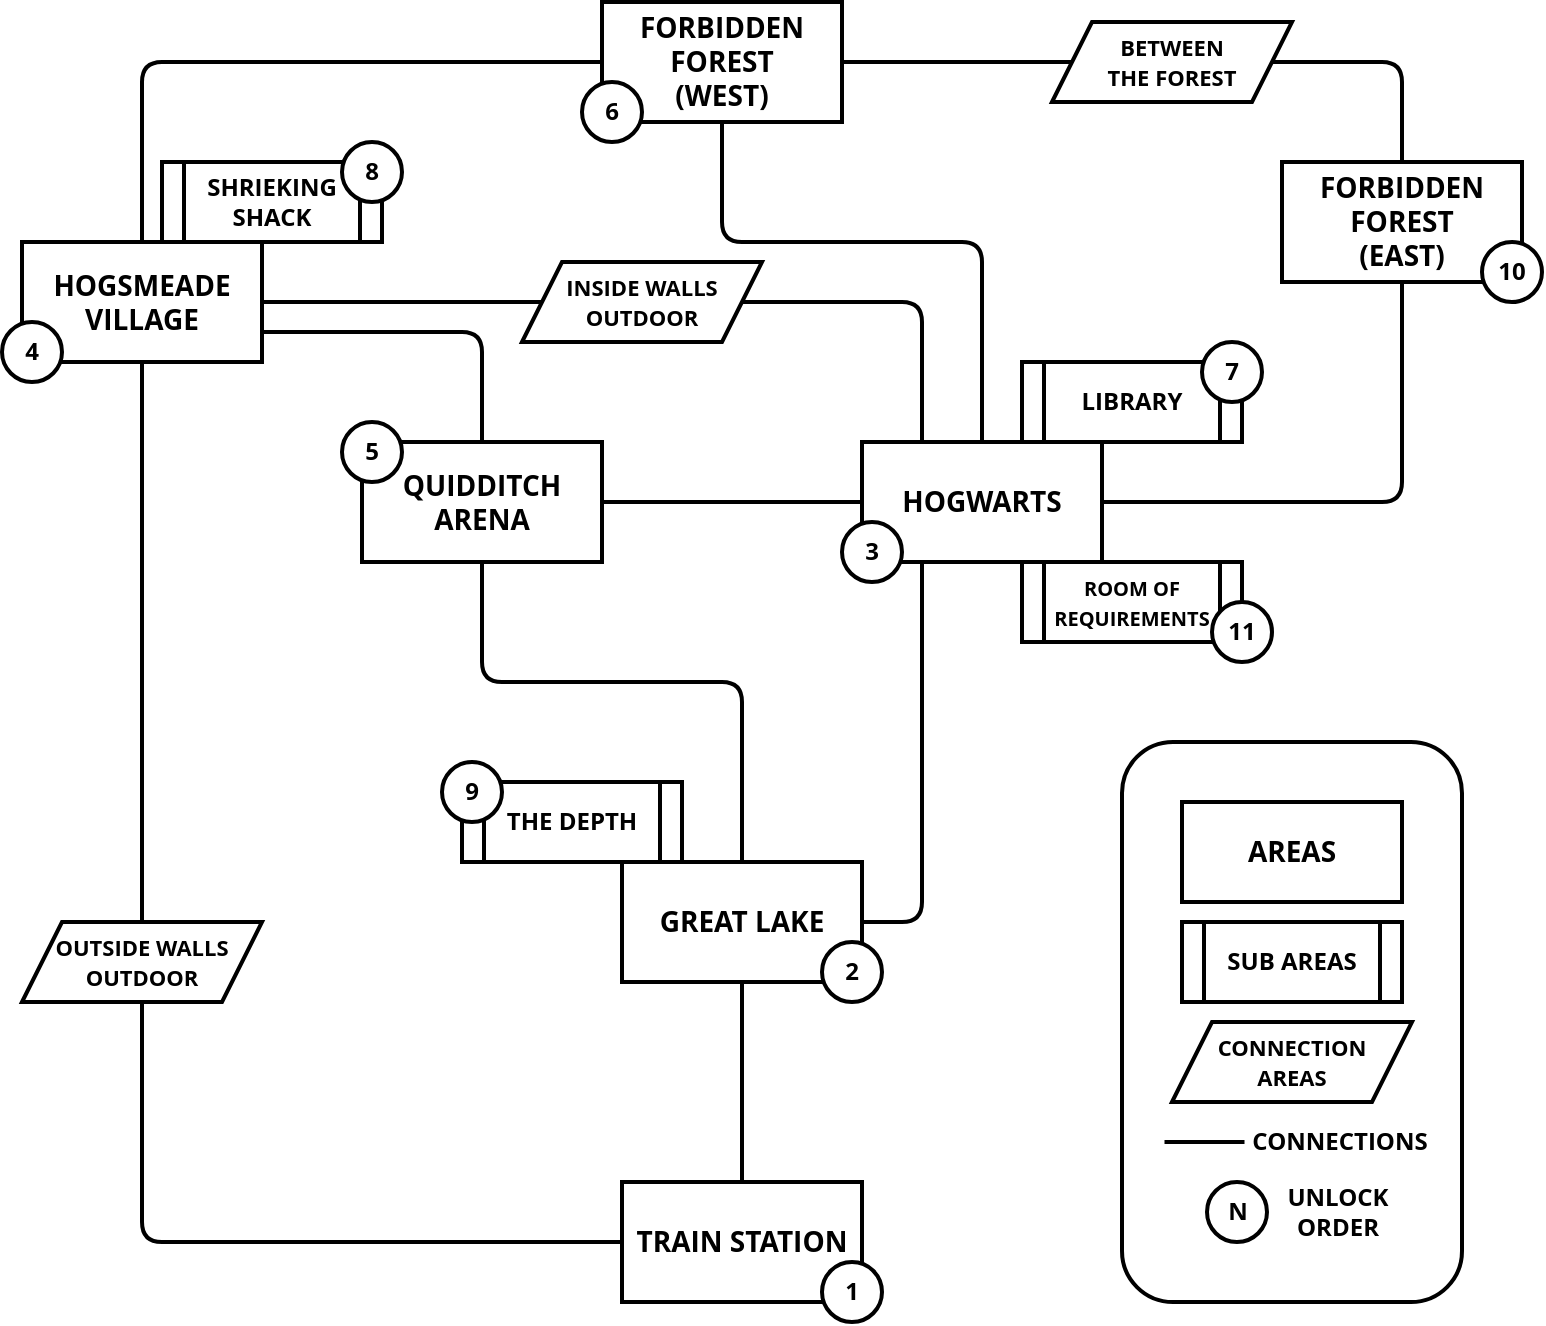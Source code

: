 <mxfile version="13.10.4" type="device"><diagram id="vmFiLR2tzSe_URY8wJVy" name="Page-1"><mxGraphModel dx="868" dy="482" grid="1" gridSize="10" guides="1" tooltips="1" connect="1" arrows="1" fold="1" page="1" pageScale="1" pageWidth="1100" pageHeight="1700" math="0" shadow="0"><root><mxCell id="0"/><mxCell id="1" parent="0"/><mxCell id="sUkf6hoAapQurxpxv1Zx-15" value="&lt;b&gt;&lt;font face=&quot;Open Sans&quot; style=&quot;font-size: 14px&quot;&gt;HOGWARTS&lt;/font&gt;&lt;/b&gt;" style="rounded=0;whiteSpace=wrap;html=1;strokeWidth=2;" parent="1" vertex="1"><mxGeometry x="490" y="360" width="120" height="60" as="geometry"/></mxCell><mxCell id="sUkf6hoAapQurxpxv1Zx-20" value="&lt;font face=&quot;OPEN SANS&quot;&gt;&lt;b&gt;LIBRARY&lt;/b&gt;&lt;/font&gt;" style="shape=process;whiteSpace=wrap;html=1;backgroundOutline=1;strokeWidth=2;" parent="1" vertex="1"><mxGeometry x="570" y="320" width="110" height="40" as="geometry"/></mxCell><mxCell id="sUkf6hoAapQurxpxv1Zx-21" value="&lt;font style=&quot;font-size: 10px&quot; face=&quot;Open Sans&quot;&gt;&lt;b style=&quot;line-height: 60%&quot;&gt;ROOM OF REQUIREMENTS&lt;/b&gt;&lt;/font&gt;" style="shape=process;whiteSpace=wrap;html=1;backgroundOutline=1;strokeWidth=2;" parent="1" vertex="1"><mxGeometry x="570" y="420" width="110" height="40" as="geometry"/></mxCell><mxCell id="sUkf6hoAapQurxpxv1Zx-26" value="&lt;b&gt;&lt;font face=&quot;OPEN SANS&quot;&gt;THE DEPTH&lt;/font&gt;&lt;/b&gt;" style="shape=process;whiteSpace=wrap;html=1;backgroundOutline=1;fillColor=#ffffff;strokeWidth=2;" parent="1" vertex="1"><mxGeometry x="290" y="530" width="110" height="40" as="geometry"/></mxCell><mxCell id="sUkf6hoAapQurxpxv1Zx-29" value="&lt;font face=&quot;OPEN SANS&quot; style=&quot;font-size: 14px&quot;&gt;&lt;b&gt;TRAIN STATION&lt;/b&gt;&lt;/font&gt;" style="rounded=0;whiteSpace=wrap;html=1;fillColor=#ffffff;strokeWidth=2;" parent="1" vertex="1"><mxGeometry x="370" y="730" width="120" height="60" as="geometry"/></mxCell><mxCell id="sUkf6hoAapQurxpxv1Zx-30" value="&lt;font style=&quot;font-size: 14px&quot; face=&quot;OPEN SANS&quot;&gt;&lt;b&gt;FORBIDDEN&lt;br&gt;FOREST&lt;br&gt;(WEST)&lt;/b&gt;&lt;/font&gt;" style="rounded=0;whiteSpace=wrap;html=1;fillColor=#ffffff;strokeWidth=2;" parent="1" vertex="1"><mxGeometry x="360" y="140" width="120" height="60" as="geometry"/></mxCell><mxCell id="sUkf6hoAapQurxpxv1Zx-31" value="&lt;b style=&quot;font-size: 14px&quot;&gt;&lt;font face=&quot;OPEN SANS&quot;&gt;FORBIDDEN&lt;br&gt;FOREST&lt;br&gt;(EAST)&lt;/font&gt;&lt;/b&gt;" style="rounded=0;whiteSpace=wrap;html=1;fillColor=#ffffff;strokeWidth=2;" parent="1" vertex="1"><mxGeometry x="700" y="220" width="120" height="60" as="geometry"/></mxCell><mxCell id="sUkf6hoAapQurxpxv1Zx-32" value="&lt;font face=&quot;Open Sans&quot; size=&quot;1&quot;&gt;&lt;b style=&quot;font-size: 14px&quot;&gt;HOGSMEADE VILLAGE&lt;/b&gt;&lt;/font&gt;" style="rounded=0;whiteSpace=wrap;html=1;fillColor=#ffffff;strokeWidth=2;" parent="1" vertex="1"><mxGeometry x="70" y="260" width="120" height="60" as="geometry"/></mxCell><mxCell id="sUkf6hoAapQurxpxv1Zx-33" value="&lt;b&gt;&lt;font face=&quot;open sans&quot;&gt;SHRIEKING&lt;br&gt;SHACK&lt;/font&gt;&lt;/b&gt;" style="shape=process;whiteSpace=wrap;html=1;backgroundOutline=1;fillColor=#ffffff;strokeWidth=2;" parent="1" vertex="1"><mxGeometry x="140" y="220" width="110" height="40" as="geometry"/></mxCell><mxCell id="sUkf6hoAapQurxpxv1Zx-35" value="&lt;b&gt;&lt;font style=&quot;font-size: 14px&quot; face=&quot;OPEN SANS&quot;&gt;GREAT LAKE&lt;/font&gt;&lt;/b&gt;" style="rounded=0;whiteSpace=wrap;html=1;fillColor=#ffffff;strokeWidth=2;" parent="1" vertex="1"><mxGeometry x="370" y="570" width="120" height="60" as="geometry"/></mxCell><mxCell id="sUkf6hoAapQurxpxv1Zx-37" value="" style="endArrow=none;html=1;exitX=0.5;exitY=0;exitDx=0;exitDy=0;entryX=0.5;entryY=1;entryDx=0;entryDy=0;strokeWidth=2;" parent="1" source="sUkf6hoAapQurxpxv1Zx-29" target="sUkf6hoAapQurxpxv1Zx-35" edge="1"><mxGeometry width="50" height="50" relative="1" as="geometry"><mxPoint x="460" y="510" as="sourcePoint"/><mxPoint x="510" y="460" as="targetPoint"/></mxGeometry></mxCell><mxCell id="sUkf6hoAapQurxpxv1Zx-38" value="" style="endArrow=none;html=1;exitX=1;exitY=0.5;exitDx=0;exitDy=0;entryX=0.25;entryY=1;entryDx=0;entryDy=0;strokeWidth=2;" parent="1" source="sUkf6hoAapQurxpxv1Zx-35" target="sUkf6hoAapQurxpxv1Zx-15" edge="1"><mxGeometry width="50" height="50" relative="1" as="geometry"><mxPoint x="460" y="510" as="sourcePoint"/><mxPoint x="510" y="460" as="targetPoint"/><Array as="points"><mxPoint x="520" y="600"/><mxPoint x="520" y="450"/></Array></mxGeometry></mxCell><mxCell id="sUkf6hoAapQurxpxv1Zx-39" value="" style="endArrow=none;html=1;entryX=0.5;entryY=1;entryDx=0;entryDy=0;exitX=0.5;exitY=0;exitDx=0;exitDy=0;strokeWidth=2;" parent="1" source="sUkf6hoAapQurxpxv1Zx-15" target="sUkf6hoAapQurxpxv1Zx-30" edge="1"><mxGeometry width="50" height="50" relative="1" as="geometry"><mxPoint x="460" y="380" as="sourcePoint"/><mxPoint x="510" y="330" as="targetPoint"/><Array as="points"><mxPoint x="550" y="260"/><mxPoint x="420" y="260"/></Array></mxGeometry></mxCell><mxCell id="sUkf6hoAapQurxpxv1Zx-40" value="" style="endArrow=none;html=1;exitX=1;exitY=0.5;exitDx=0;exitDy=0;entryX=0.5;entryY=1;entryDx=0;entryDy=0;strokeWidth=2;" parent="1" source="sUkf6hoAapQurxpxv1Zx-15" target="sUkf6hoAapQurxpxv1Zx-31" edge="1"><mxGeometry width="50" height="50" relative="1" as="geometry"><mxPoint x="460" y="380" as="sourcePoint"/><mxPoint x="510" y="330" as="targetPoint"/><Array as="points"><mxPoint x="760" y="390"/></Array></mxGeometry></mxCell><mxCell id="sUkf6hoAapQurxpxv1Zx-41" value="" style="endArrow=none;html=1;entryX=0.5;entryY=1;entryDx=0;entryDy=0;exitX=0;exitY=0.5;exitDx=0;exitDy=0;strokeWidth=2;" parent="1" source="sUkf6hoAapQurxpxv1Zx-29" target="sUkf6hoAapQurxpxv1Zx-32" edge="1"><mxGeometry width="50" height="50" relative="1" as="geometry"><mxPoint x="370" y="510" as="sourcePoint"/><mxPoint x="420" y="460" as="targetPoint"/><Array as="points"><mxPoint x="130" y="760"/></Array></mxGeometry></mxCell><mxCell id="sUkf6hoAapQurxpxv1Zx-43" value="" style="endArrow=none;html=1;exitX=0.5;exitY=0;exitDx=0;exitDy=0;entryX=0;entryY=0.5;entryDx=0;entryDy=0;strokeWidth=2;" parent="1" source="sUkf6hoAapQurxpxv1Zx-32" target="sUkf6hoAapQurxpxv1Zx-30" edge="1"><mxGeometry width="50" height="50" relative="1" as="geometry"><mxPoint x="370" y="340" as="sourcePoint"/><mxPoint x="420" y="290" as="targetPoint"/><Array as="points"><mxPoint x="130" y="170"/></Array></mxGeometry></mxCell><mxCell id="sUkf6hoAapQurxpxv1Zx-44" value="" style="endArrow=none;html=1;exitX=1;exitY=0.5;exitDx=0;exitDy=0;entryX=0.25;entryY=0;entryDx=0;entryDy=0;strokeWidth=2;" parent="1" source="sUkf6hoAapQurxpxv1Zx-32" target="sUkf6hoAapQurxpxv1Zx-15" edge="1"><mxGeometry width="50" height="50" relative="1" as="geometry"><mxPoint x="370" y="340" as="sourcePoint"/><mxPoint x="420" y="290" as="targetPoint"/><Array as="points"><mxPoint x="520" y="290"/></Array></mxGeometry></mxCell><mxCell id="sUkf6hoAapQurxpxv1Zx-45" value="" style="endArrow=none;html=1;entryX=0.5;entryY=0;entryDx=0;entryDy=0;strokeWidth=2;exitX=0.5;exitY=1;exitDx=0;exitDy=0;" parent="1" source="QaeM6eobzsjqjpaFupIn-30" target="sUkf6hoAapQurxpxv1Zx-35" edge="1"><mxGeometry width="50" height="50" relative="1" as="geometry"><mxPoint x="350" y="450" as="sourcePoint"/><mxPoint x="420" y="420" as="targetPoint"/><Array as="points"><mxPoint x="300" y="480"/><mxPoint x="430" y="480"/></Array></mxGeometry></mxCell><mxCell id="sUkf6hoAapQurxpxv1Zx-46" value="" style="endArrow=none;html=1;exitX=1;exitY=0.75;exitDx=0;exitDy=0;strokeWidth=2;entryX=0.5;entryY=0;entryDx=0;entryDy=0;" parent="1" source="sUkf6hoAapQurxpxv1Zx-32" target="QaeM6eobzsjqjpaFupIn-30" edge="1"><mxGeometry width="50" height="50" relative="1" as="geometry"><mxPoint x="370" y="340" as="sourcePoint"/><mxPoint x="350" y="340" as="targetPoint"/><Array as="points"><mxPoint x="300" y="305"/></Array></mxGeometry></mxCell><mxCell id="sUkf6hoAapQurxpxv1Zx-47" value="" style="endArrow=none;html=1;strokeWidth=2;exitX=1;exitY=0.5;exitDx=0;exitDy=0;" parent="1" source="QaeM6eobzsjqjpaFupIn-30" target="sUkf6hoAapQurxpxv1Zx-15" edge="1"><mxGeometry width="50" height="50" relative="1" as="geometry"><mxPoint x="420" y="370" as="sourcePoint"/><mxPoint x="420" y="290" as="targetPoint"/></mxGeometry></mxCell><mxCell id="sUkf6hoAapQurxpxv1Zx-48" value="" style="endArrow=none;html=1;exitX=1;exitY=0.5;exitDx=0;exitDy=0;entryX=0.5;entryY=0;entryDx=0;entryDy=0;strokeWidth=2;" parent="1" source="QaeM6eobzsjqjpaFupIn-52" target="sUkf6hoAapQurxpxv1Zx-31" edge="1"><mxGeometry width="50" height="50" relative="1" as="geometry"><mxPoint x="620" y="70" as="sourcePoint"/><mxPoint x="670" y="20" as="targetPoint"/><Array as="points"><mxPoint x="760" y="170"/></Array></mxGeometry></mxCell><mxCell id="QaeM6eobzsjqjpaFupIn-20" value="" style="rounded=1;whiteSpace=wrap;html=1;fillColor=none;strokeWidth=2;perimeterSpacing=0;" vertex="1" parent="1"><mxGeometry x="620" y="510" width="170" height="280" as="geometry"/></mxCell><mxCell id="QaeM6eobzsjqjpaFupIn-21" value="&lt;font style=&quot;font-size: 14px&quot; face=&quot;OPEN SANS&quot;&gt;&lt;b&gt;AREAS&lt;/b&gt;&lt;/font&gt;" style="rounded=0;whiteSpace=wrap;html=1;fillColor=#ffffff;strokeWidth=2;" vertex="1" parent="1"><mxGeometry x="650" y="540" width="110" height="50" as="geometry"/></mxCell><mxCell id="QaeM6eobzsjqjpaFupIn-22" value="&lt;b&gt;&lt;font face=&quot;OPEN SANS&quot;&gt;SUB AREAS&lt;/font&gt;&lt;/b&gt;" style="shape=process;whiteSpace=wrap;html=1;backgroundOutline=1;strokeWidth=2;" vertex="1" parent="1"><mxGeometry x="650" y="600" width="110" height="40" as="geometry"/></mxCell><mxCell id="QaeM6eobzsjqjpaFupIn-23" value="&lt;b&gt;&lt;font face=&quot;OPEN SANS&quot;&gt;N&lt;/font&gt;&lt;/b&gt;" style="ellipse;whiteSpace=wrap;html=1;aspect=fixed;strokeWidth=2;" vertex="1" parent="1"><mxGeometry x="662.5" y="730" width="30" height="30" as="geometry"/></mxCell><mxCell id="QaeM6eobzsjqjpaFupIn-28" value="" style="endArrow=none;html=1;strokeWidth=2;" edge="1" parent="1"><mxGeometry width="50" height="50" relative="1" as="geometry"><mxPoint x="641.25" y="710" as="sourcePoint"/><mxPoint x="681.25" y="710" as="targetPoint"/><Array as="points"><mxPoint x="661.25" y="710"/></Array></mxGeometry></mxCell><mxCell id="QaeM6eobzsjqjpaFupIn-30" value="&lt;b&gt;&lt;font face=&quot;Open Sans&quot; style=&quot;font-size: 14px&quot;&gt;QUIDDITCH ARENA&lt;/font&gt;&lt;/b&gt;" style="rounded=0;whiteSpace=wrap;html=1;strokeWidth=2;" vertex="1" parent="1"><mxGeometry x="240" y="360" width="120" height="60" as="geometry"/></mxCell><mxCell id="QaeM6eobzsjqjpaFupIn-32" value="&lt;font face=&quot;OPEN SANS&quot;&gt;&lt;b&gt;1&lt;/b&gt;&lt;/font&gt;" style="ellipse;whiteSpace=wrap;html=1;aspect=fixed;strokeWidth=2;" vertex="1" parent="1"><mxGeometry x="470" y="770" width="30" height="30" as="geometry"/></mxCell><mxCell id="QaeM6eobzsjqjpaFupIn-33" value="&lt;font face=&quot;OPEN SANS&quot;&gt;&lt;b&gt;2&lt;/b&gt;&lt;/font&gt;" style="ellipse;whiteSpace=wrap;html=1;aspect=fixed;strokeWidth=2;" vertex="1" parent="1"><mxGeometry x="470" y="610" width="30" height="30" as="geometry"/></mxCell><mxCell id="QaeM6eobzsjqjpaFupIn-34" value="&lt;font face=&quot;OPEN SANS&quot;&gt;&lt;b&gt;3&lt;/b&gt;&lt;/font&gt;" style="ellipse;whiteSpace=wrap;html=1;aspect=fixed;strokeWidth=2;" vertex="1" parent="1"><mxGeometry x="480" y="400" width="30" height="30" as="geometry"/></mxCell><mxCell id="QaeM6eobzsjqjpaFupIn-35" value="&lt;font face=&quot;OPEN SANS&quot;&gt;&lt;b&gt;4&lt;/b&gt;&lt;/font&gt;" style="ellipse;whiteSpace=wrap;html=1;aspect=fixed;strokeWidth=2;" vertex="1" parent="1"><mxGeometry x="60" y="300" width="30" height="30" as="geometry"/></mxCell><mxCell id="QaeM6eobzsjqjpaFupIn-36" value="&lt;font face=&quot;OPEN SANS&quot;&gt;&lt;b&gt;5&lt;/b&gt;&lt;/font&gt;" style="ellipse;whiteSpace=wrap;html=1;aspect=fixed;strokeWidth=2;" vertex="1" parent="1"><mxGeometry x="230" y="350" width="30" height="30" as="geometry"/></mxCell><mxCell id="QaeM6eobzsjqjpaFupIn-37" value="&lt;font face=&quot;OPEN SANS&quot;&gt;&lt;b&gt;6&lt;/b&gt;&lt;/font&gt;" style="ellipse;whiteSpace=wrap;html=1;aspect=fixed;strokeWidth=2;" vertex="1" parent="1"><mxGeometry x="350" y="180" width="30" height="30" as="geometry"/></mxCell><mxCell id="QaeM6eobzsjqjpaFupIn-38" value="&lt;font face=&quot;OPEN SANS&quot;&gt;&lt;b&gt;7&lt;/b&gt;&lt;/font&gt;" style="ellipse;whiteSpace=wrap;html=1;aspect=fixed;strokeWidth=2;" vertex="1" parent="1"><mxGeometry x="660" y="310" width="30" height="30" as="geometry"/></mxCell><mxCell id="QaeM6eobzsjqjpaFupIn-39" value="&lt;font face=&quot;OPEN SANS&quot;&gt;&lt;b&gt;8&lt;/b&gt;&lt;/font&gt;" style="ellipse;whiteSpace=wrap;html=1;aspect=fixed;strokeWidth=2;" vertex="1" parent="1"><mxGeometry x="230" y="210" width="30" height="30" as="geometry"/></mxCell><mxCell id="QaeM6eobzsjqjpaFupIn-40" value="&lt;font face=&quot;OPEN SANS&quot;&gt;&lt;b&gt;9&lt;/b&gt;&lt;/font&gt;" style="ellipse;whiteSpace=wrap;html=1;aspect=fixed;strokeWidth=2;" vertex="1" parent="1"><mxGeometry x="280" y="520" width="30" height="30" as="geometry"/></mxCell><mxCell id="QaeM6eobzsjqjpaFupIn-41" value="&lt;font face=&quot;OPEN SANS&quot;&gt;&lt;b&gt;10&lt;/b&gt;&lt;/font&gt;" style="ellipse;whiteSpace=wrap;html=1;aspect=fixed;strokeWidth=2;" vertex="1" parent="1"><mxGeometry x="800" y="260" width="30" height="30" as="geometry"/></mxCell><mxCell id="QaeM6eobzsjqjpaFupIn-42" value="&lt;font face=&quot;OPEN SANS&quot;&gt;&lt;b&gt;11&lt;/b&gt;&lt;/font&gt;" style="ellipse;whiteSpace=wrap;html=1;aspect=fixed;strokeWidth=2;" vertex="1" parent="1"><mxGeometry x="665" y="440" width="30" height="30" as="geometry"/></mxCell><mxCell id="QaeM6eobzsjqjpaFupIn-43" value="&lt;font face=&quot;OPEN SANS&quot;&gt;&lt;b&gt;CONNECTIONS&lt;/b&gt;&lt;/font&gt;" style="text;html=1;strokeColor=none;fillColor=none;align=center;verticalAlign=middle;whiteSpace=wrap;rounded=0;" vertex="1" parent="1"><mxGeometry x="708.75" y="700" width="40" height="20" as="geometry"/></mxCell><mxCell id="QaeM6eobzsjqjpaFupIn-44" value="&lt;font face=&quot;OPEN SANS&quot;&gt;&lt;b&gt;UNLOCK ORDER&lt;/b&gt;&lt;/font&gt;" style="text;html=1;strokeColor=none;fillColor=none;align=center;verticalAlign=middle;whiteSpace=wrap;rounded=0;" vertex="1" parent="1"><mxGeometry x="707.5" y="735" width="40" height="20" as="geometry"/></mxCell><mxCell id="QaeM6eobzsjqjpaFupIn-49" value="&lt;font face=&quot;OPEN SANS&quot; size=&quot;1&quot;&gt;&lt;b style=&quot;font-size: 11px&quot;&gt;OUTSIDE WALLS&lt;br&gt;OUTDOOR&lt;br&gt;&lt;/b&gt;&lt;/font&gt;" style="shape=parallelogram;perimeter=parallelogramPerimeter;whiteSpace=wrap;html=1;fixedSize=1;strokeWidth=2;fillColor=#ffffff;" vertex="1" parent="1"><mxGeometry x="70" y="600" width="120" height="40" as="geometry"/></mxCell><mxCell id="QaeM6eobzsjqjpaFupIn-51" value="&lt;font face=&quot;OPEN SANS&quot; size=&quot;1&quot;&gt;&lt;b style=&quot;font-size: 11px&quot;&gt;INSIDE WALLS&lt;br&gt;OUTDOOR&lt;br&gt;&lt;/b&gt;&lt;/font&gt;" style="shape=parallelogram;perimeter=parallelogramPerimeter;whiteSpace=wrap;html=1;fixedSize=1;strokeWidth=2;fillColor=#ffffff;" vertex="1" parent="1"><mxGeometry x="320" y="270" width="120" height="40" as="geometry"/></mxCell><mxCell id="QaeM6eobzsjqjpaFupIn-52" value="&lt;font face=&quot;OPEN SANS&quot; size=&quot;1&quot;&gt;&lt;b style=&quot;font-size: 11px&quot;&gt;BETWEEN &lt;br&gt;THE FOREST&lt;br&gt;&lt;/b&gt;&lt;/font&gt;" style="shape=parallelogram;perimeter=parallelogramPerimeter;whiteSpace=wrap;html=1;fixedSize=1;strokeWidth=2;fillColor=#ffffff;" vertex="1" parent="1"><mxGeometry x="585" y="150" width="120" height="40" as="geometry"/></mxCell><mxCell id="QaeM6eobzsjqjpaFupIn-54" value="" style="endArrow=none;html=1;exitX=1;exitY=0.5;exitDx=0;exitDy=0;entryX=0;entryY=0.5;entryDx=0;entryDy=0;strokeWidth=2;" edge="1" parent="1" source="sUkf6hoAapQurxpxv1Zx-30" target="QaeM6eobzsjqjpaFupIn-52"><mxGeometry width="50" height="50" relative="1" as="geometry"><mxPoint x="480" y="170" as="sourcePoint"/><mxPoint x="760" y="220" as="targetPoint"/><Array as="points"/></mxGeometry></mxCell><mxCell id="QaeM6eobzsjqjpaFupIn-55" value="&lt;font face=&quot;OPEN SANS&quot; size=&quot;1&quot;&gt;&lt;b style=&quot;font-size: 11px&quot;&gt;CONNECTION&lt;br&gt;AREAS&lt;br&gt;&lt;/b&gt;&lt;/font&gt;" style="shape=parallelogram;perimeter=parallelogramPerimeter;whiteSpace=wrap;html=1;fixedSize=1;strokeWidth=2;fillColor=#ffffff;" vertex="1" parent="1"><mxGeometry x="645" y="650" width="120" height="40" as="geometry"/></mxCell></root></mxGraphModel></diagram></mxfile>